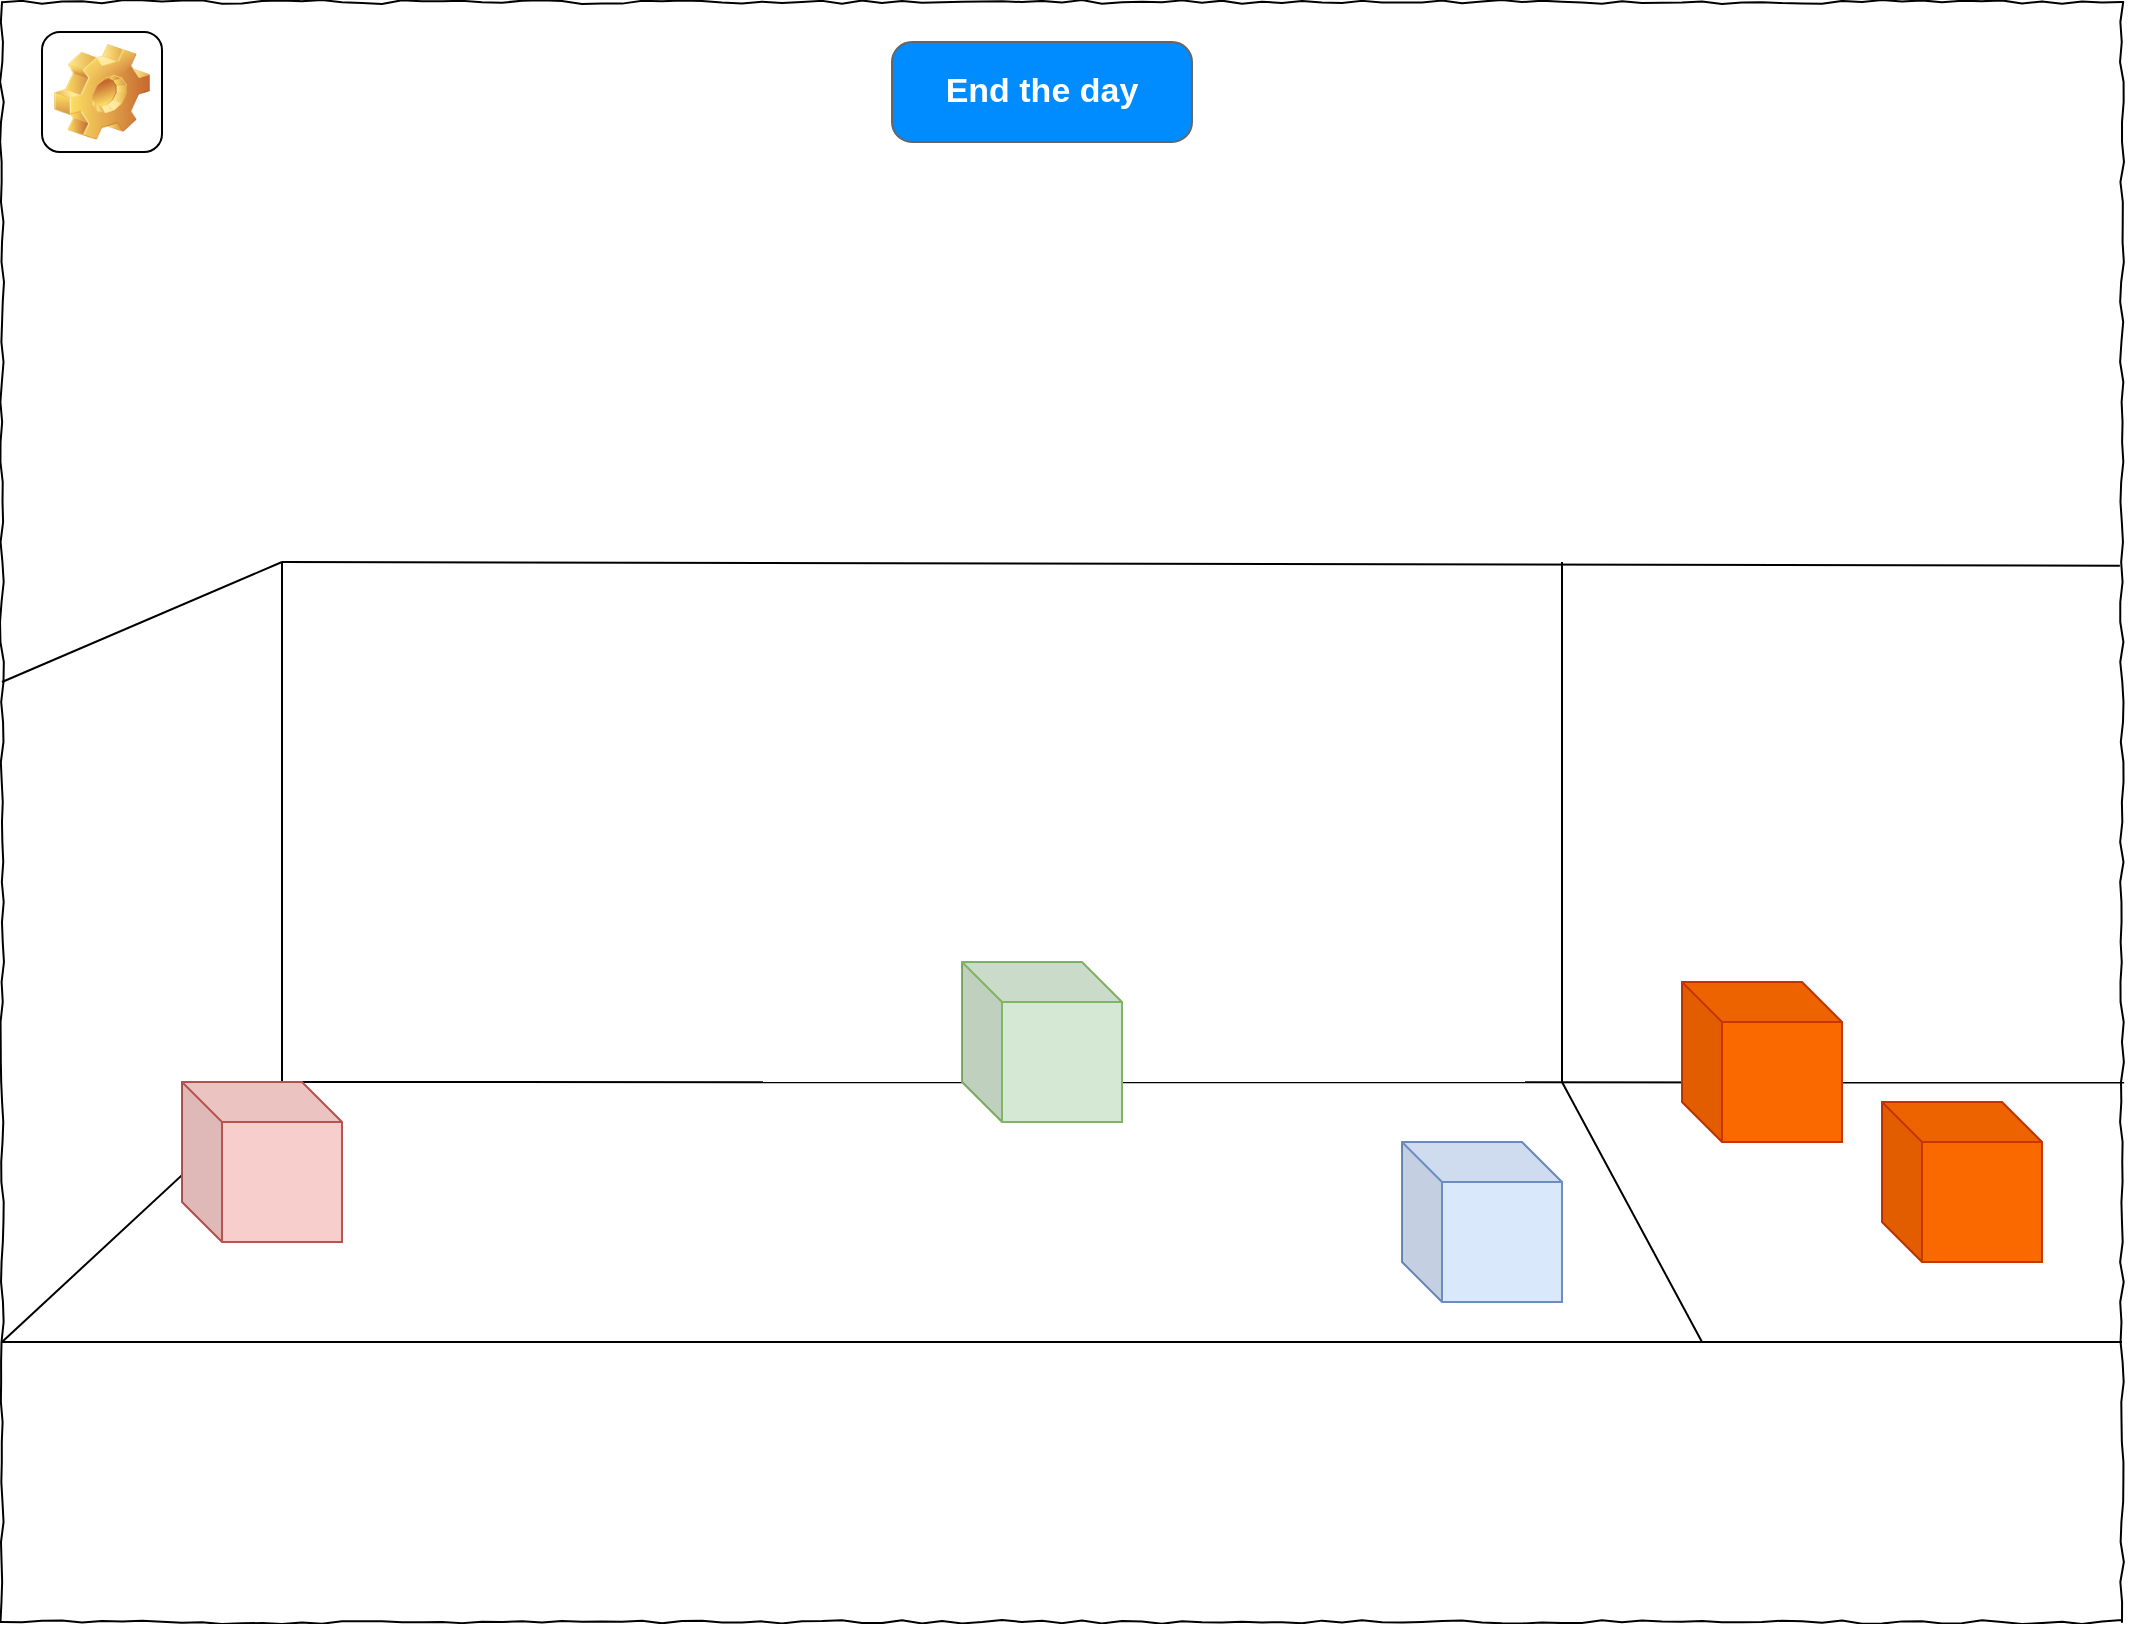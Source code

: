 <mxfile version="20.3.0" type="device"><diagram name="Page-1" id="03018318-947c-dd8e-b7a3-06fadd420f32"><mxGraphModel dx="1422" dy="829" grid="1" gridSize="10" guides="1" tooltips="1" connect="1" arrows="1" fold="1" page="1" pageScale="1" pageWidth="1100" pageHeight="850" background="none" math="0" shadow="0"><root><mxCell id="0"/><mxCell id="1" parent="0"/><mxCell id="677b7b8949515195-1" value="" style="whiteSpace=wrap;html=1;rounded=0;shadow=0;labelBackgroundColor=none;strokeColor=#000000;strokeWidth=1;fillColor=none;fontFamily=Verdana;fontSize=12;fontColor=#000000;align=center;comic=1;" parent="1" vertex="1"><mxGeometry x="20" y="20" width="1060" height="810" as="geometry"/></mxCell><mxCell id="gBUR-F1FtjLeRcrd6eLH-1" value="" style="endArrow=none;html=1;rounded=0;entryX=0.132;entryY=0.667;entryDx=0;entryDy=0;entryPerimeter=0;" parent="1" target="677b7b8949515195-1" edge="1"><mxGeometry width="50" height="50" relative="1" as="geometry"><mxPoint x="20" y="690" as="sourcePoint"/><mxPoint x="70" y="570" as="targetPoint"/></mxGeometry></mxCell><mxCell id="gBUR-F1FtjLeRcrd6eLH-4" value="" style="endArrow=none;html=1;rounded=0;entryX=1.001;entryY=0.667;entryDx=0;entryDy=0;entryPerimeter=0;" parent="1" target="677b7b8949515195-1" edge="1"><mxGeometry width="50" height="50" relative="1" as="geometry"><mxPoint x="160" y="560" as="sourcePoint"/><mxPoint x="570" y="400" as="targetPoint"/></mxGeometry></mxCell><mxCell id="gBUR-F1FtjLeRcrd6eLH-5" value="" style="endArrow=none;html=1;rounded=0;entryX=1.001;entryY=0.667;entryDx=0;entryDy=0;entryPerimeter=0;" parent="1" edge="1"><mxGeometry width="50" height="50" relative="1" as="geometry"><mxPoint x="20" y="690" as="sourcePoint"/><mxPoint x="1080" y="690" as="targetPoint"/></mxGeometry></mxCell><mxCell id="gBUR-F1FtjLeRcrd6eLH-6" value="" style="endArrow=none;html=1;rounded=0;entryX=0.132;entryY=0.667;entryDx=0;entryDy=0;entryPerimeter=0;" parent="1" edge="1"><mxGeometry width="50" height="50" relative="1" as="geometry"><mxPoint x="20" y="360" as="sourcePoint"/><mxPoint x="160" y="300" as="targetPoint"/></mxGeometry></mxCell><mxCell id="gBUR-F1FtjLeRcrd6eLH-7" value="" style="endArrow=none;html=1;rounded=0;" parent="1" edge="1"><mxGeometry width="50" height="50" relative="1" as="geometry"><mxPoint x="160" y="560" as="sourcePoint"/><mxPoint x="160" y="300" as="targetPoint"/></mxGeometry></mxCell><mxCell id="gBUR-F1FtjLeRcrd6eLH-8" value="" style="endArrow=none;html=1;rounded=0;entryX=0.999;entryY=0.348;entryDx=0;entryDy=0;entryPerimeter=0;" parent="1" target="677b7b8949515195-1" edge="1"><mxGeometry width="50" height="50" relative="1" as="geometry"><mxPoint x="160" y="300" as="sourcePoint"/><mxPoint x="570" y="400" as="targetPoint"/></mxGeometry></mxCell><mxCell id="gBUR-F1FtjLeRcrd6eLH-9" value="" style="shape=cube;whiteSpace=wrap;html=1;boundedLbl=1;backgroundOutline=1;darkOpacity=0.05;darkOpacity2=0.1;fillColor=#f8cecc;strokeColor=#b85450;" parent="1" vertex="1"><mxGeometry x="110" y="560" width="80" height="80" as="geometry"/></mxCell><mxCell id="gBUR-F1FtjLeRcrd6eLH-10" value="" style="shape=cube;whiteSpace=wrap;html=1;boundedLbl=1;backgroundOutline=1;darkOpacity=0.05;darkOpacity2=0.1;fillColor=#dae8fc;strokeColor=#6c8ebf;" parent="1" vertex="1"><mxGeometry x="720" y="590" width="80" height="80" as="geometry"/></mxCell><mxCell id="gBUR-F1FtjLeRcrd6eLH-11" value="" style="shape=cube;whiteSpace=wrap;html=1;boundedLbl=1;backgroundOutline=1;darkOpacity=0.05;darkOpacity2=0.1;fillColor=#d5e8d4;strokeColor=#82b366;" parent="1" vertex="1"><mxGeometry x="500" y="500" width="80" height="80" as="geometry"/></mxCell><mxCell id="gBUR-F1FtjLeRcrd6eLH-12" value="" style="endArrow=none;html=1;rounded=0;" parent="1" edge="1"><mxGeometry width="50" height="50" relative="1" as="geometry"><mxPoint x="800" y="560" as="sourcePoint"/><mxPoint x="800" y="300" as="targetPoint"/></mxGeometry></mxCell><mxCell id="gBUR-F1FtjLeRcrd6eLH-13" value="" style="endArrow=none;html=1;rounded=0;" parent="1" edge="1"><mxGeometry width="50" height="50" relative="1" as="geometry"><mxPoint x="870" y="690" as="sourcePoint"/><mxPoint x="800" y="560" as="targetPoint"/></mxGeometry></mxCell><mxCell id="gBUR-F1FtjLeRcrd6eLH-14" value="" style="shape=cube;whiteSpace=wrap;html=1;boundedLbl=1;backgroundOutline=1;darkOpacity=0.05;darkOpacity2=0.1;fillColor=#fa6800;strokeColor=#C73500;fontColor=#000000;" parent="1" vertex="1"><mxGeometry x="860" y="510" width="80" height="80" as="geometry"/></mxCell><mxCell id="gBUR-F1FtjLeRcrd6eLH-15" value="" style="shape=cube;whiteSpace=wrap;html=1;boundedLbl=1;backgroundOutline=1;darkOpacity=0.05;darkOpacity2=0.1;fillColor=#fa6800;strokeColor=#C73500;fontColor=#000000;" parent="1" vertex="1"><mxGeometry x="960" y="570" width="80" height="80" as="geometry"/></mxCell><mxCell id="gVd1nrxm36XMU1ZzqvyN-1" value="End the day" style="strokeWidth=1;shadow=0;dashed=0;align=center;html=1;shape=mxgraph.mockup.buttons.button;strokeColor=#666666;fontColor=#ffffff;mainText=;buttonStyle=round;fontSize=17;fontStyle=1;fillColor=#008cff;whiteSpace=wrap;" parent="1" vertex="1"><mxGeometry x="465" y="40" width="150" height="50" as="geometry"/></mxCell><object label="" Settings="" id="gVd1nrxm36XMU1ZzqvyN-2"><mxCell style="icon;html=1;image=img/clipart/Gear_128x128.png;fontSize=13;" parent="1" vertex="1"><mxGeometry x="40" y="35" width="60" height="60" as="geometry"/></mxCell></object></root></mxGraphModel></diagram></mxfile>